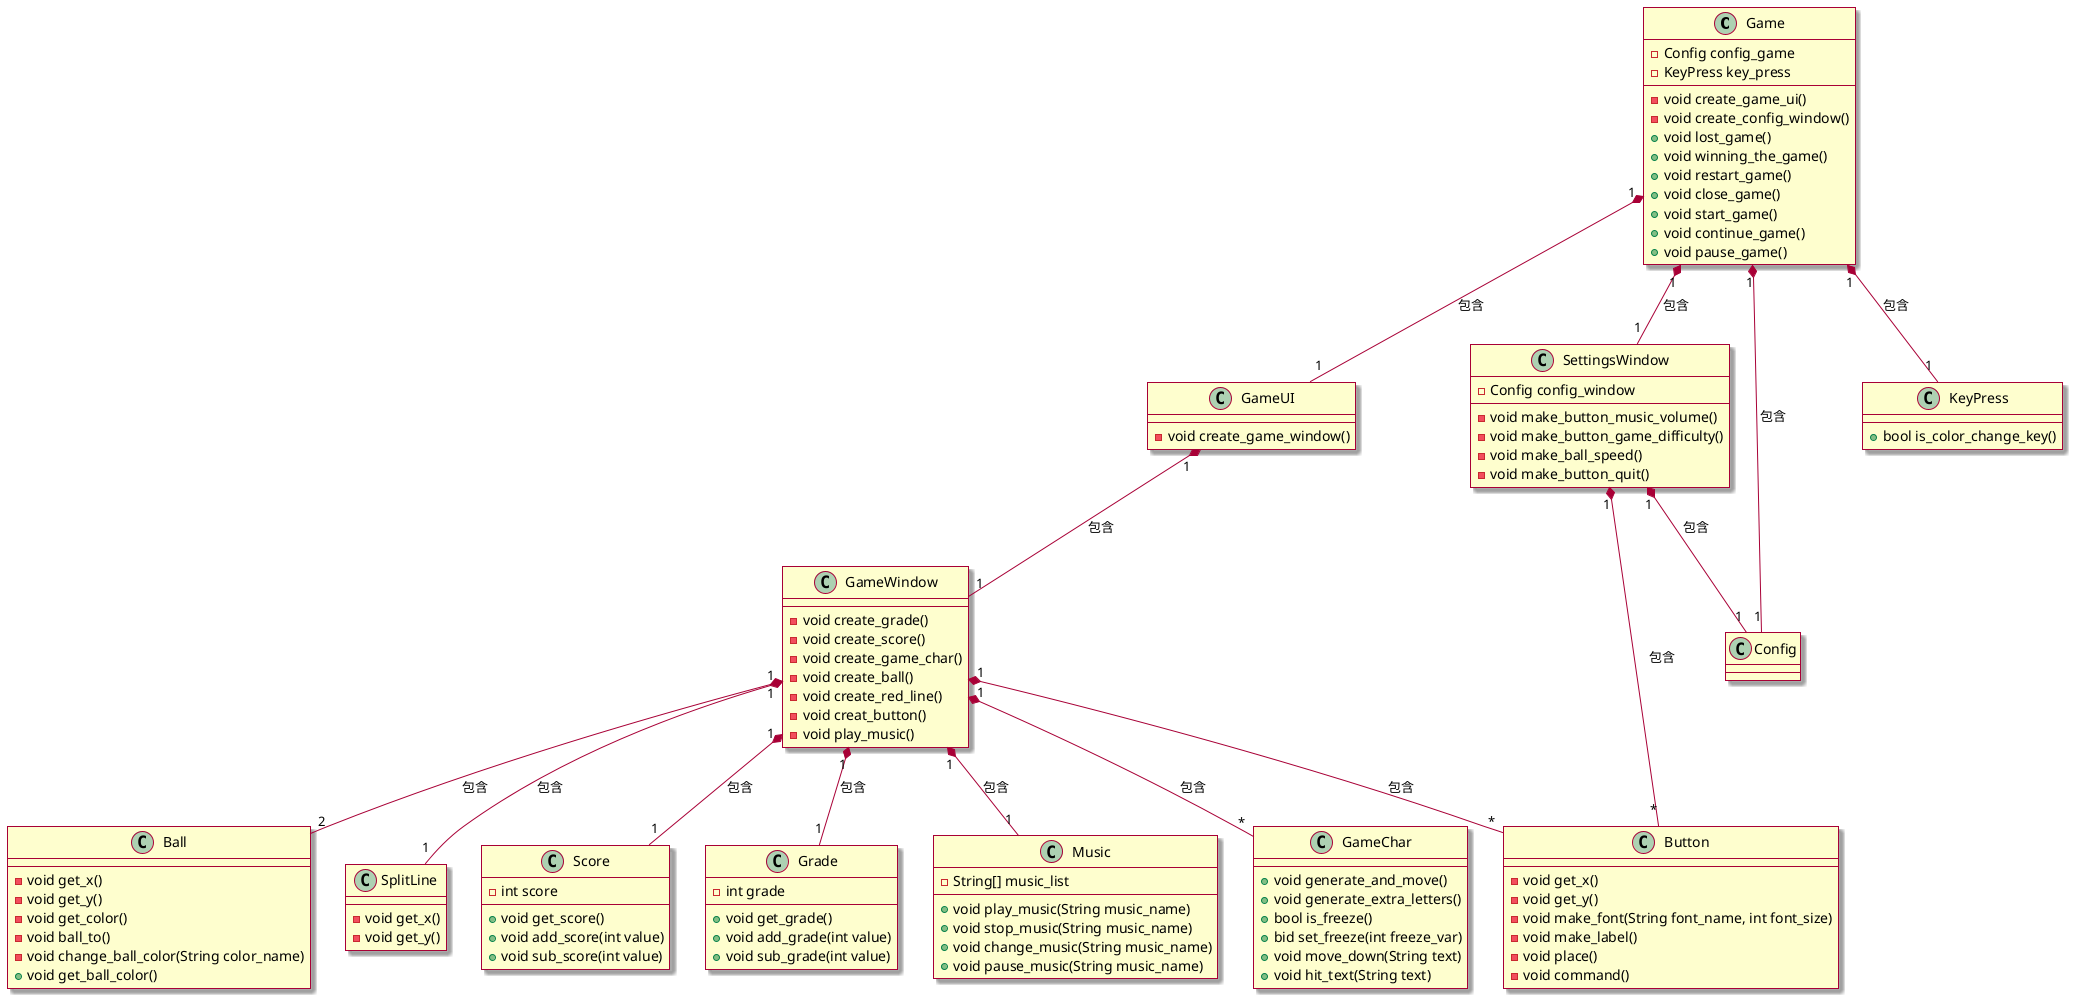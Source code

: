 @startuml
skin rose


class Game {
  - Config config_game
  - KeyPress key_press
  - void create_game_ui()
  - void create_config_window()
  + void lost_game()
  + void winning_the_game()
  + void restart_game()
  + void close_game()
  + void start_game()
  + void continue_game()
  + void pause_game()
}

class GameUI {
  - void create_game_window()
}


SettingsWindow "1" *--  "*" Button:包含

class SettingsWindow{
  - Config config_window
  - void make_button_music_volume()
  - void make_button_game_difficulty()
  - void make_ball_speed()
  - void make_button_quit()
}

class Config

class GameWindow{
  - void create_grade()
  - void create_score()
  - void create_game_char()
  - void create_ball()
  - void create_red_line()
  - void creat_button()
  - void play_music()
}

class Button{
  - void get_x()
  - void get_y()
  - void make_font(String font_name, int font_size)
  - void make_label()
  - void place()
  - void command()
}

class Ball{
  - void get_x()
  - void get_y()
  - void get_color()
  - void ball_to()
  - void change_ball_color(String color_name)
  + void get_ball_color()
}

class SplitLine{
  - void get_x()
  - void get_y()
}

class Score{
  - int score
  + void get_score()
  + void add_score(int value)
  + void sub_score(int value)
}

class Grade{
  - int grade
  + void get_grade()
  + void add_grade(int value)
  + void sub_grade(int value)
}

class Music{
  - String[] music_list
  + void play_music(String music_name)
  + void stop_music(String music_name)
  + void change_music(String music_name)
  + void pause_music(String music_name)
}

class GameChar{
  + void generate_and_move()
  + void generate_extra_letters()
  + bool is_freeze()
  + bid set_freeze(int freeze_var)
  + void move_down(String text)
  + void hit_text(String text)
}

class KeyPress{
  + bool is_color_change_key()
}

Game            "1" *--  "1"  Config:包含
SettingsWindow  "1" *--  "1"  Config:包含
Game            "1" *--  "1"  GameUI:包含
Game            "1" *--  "1"  SettingsWindow:包含
Game            "1" *--  "1"  KeyPress:包含
GameUI          "1" *--  "1"  GameWindow:包含
GameWindow      "1" *--  "1"  Grade:包含
GameWindow      "1" *--  "1"  Score:包含
GameWindow      "1" *--  "2"  Ball:包含
GameWindow      "1" *--  "1"  SplitLine:包含
GameWindow      "1" *--  "1"  Music:包含
GameWindow      "1" *--  "*"  Button:包含
GameWindow      "1" *--  "*"  GameChar:包含
@enduml